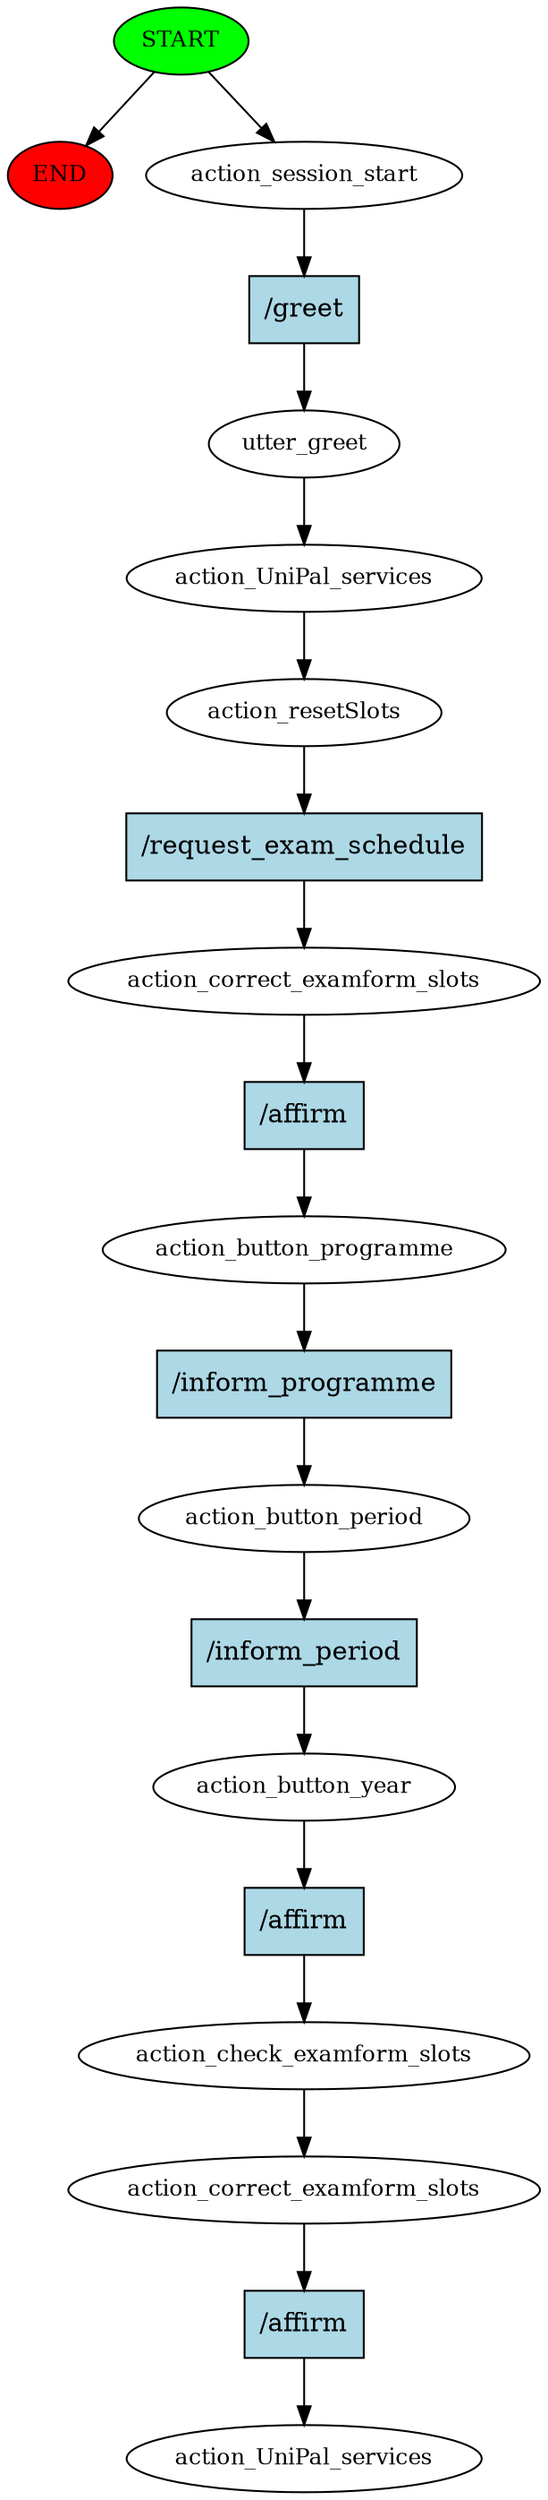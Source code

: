 digraph  {
0 [class="start active", fillcolor=green, fontsize=12, label=START, style=filled];
"-1" [class=end, fillcolor=red, fontsize=12, label=END, style=filled];
1 [class=active, fontsize=12, label=action_session_start];
2 [class=active, fontsize=12, label=utter_greet];
3 [class=active, fontsize=12, label=action_UniPal_services];
4 [class=active, fontsize=12, label=action_resetSlots];
5 [class=active, fontsize=12, label=action_correct_examform_slots];
6 [class=active, fontsize=12, label=action_button_programme];
7 [class=active, fontsize=12, label=action_button_period];
8 [class=active, fontsize=12, label=action_button_year];
9 [class=active, fontsize=12, label=action_check_examform_slots];
10 [class=active, fontsize=12, label=action_correct_examform_slots];
11 [class="dashed active", fontsize=12, label=action_UniPal_services];
12 [class="intent active", fillcolor=lightblue, label="/greet", shape=rect, style=filled];
13 [class="intent active", fillcolor=lightblue, label="/request_exam_schedule", shape=rect, style=filled];
14 [class="intent active", fillcolor=lightblue, label="/affirm", shape=rect, style=filled];
15 [class="intent active", fillcolor=lightblue, label="/inform_programme", shape=rect, style=filled];
16 [class="intent active", fillcolor=lightblue, label="/inform_period", shape=rect, style=filled];
17 [class="intent active", fillcolor=lightblue, label="/affirm", shape=rect, style=filled];
18 [class="intent active", fillcolor=lightblue, label="/affirm", shape=rect, style=filled];
0 -> "-1"  [class="", key=NONE, label=""];
0 -> 1  [class=active, key=NONE, label=""];
1 -> 12  [class=active, key=0];
2 -> 3  [class=active, key=NONE, label=""];
3 -> 4  [class=active, key=NONE, label=""];
4 -> 13  [class=active, key=0];
5 -> 14  [class=active, key=0];
6 -> 15  [class=active, key=0];
7 -> 16  [class=active, key=0];
8 -> 17  [class=active, key=0];
9 -> 10  [class=active, key=NONE, label=""];
10 -> 18  [class=active, key=0];
12 -> 2  [class=active, key=0];
13 -> 5  [class=active, key=0];
14 -> 6  [class=active, key=0];
15 -> 7  [class=active, key=0];
16 -> 8  [class=active, key=0];
17 -> 9  [class=active, key=0];
18 -> 11  [class=active, key=0];
}
